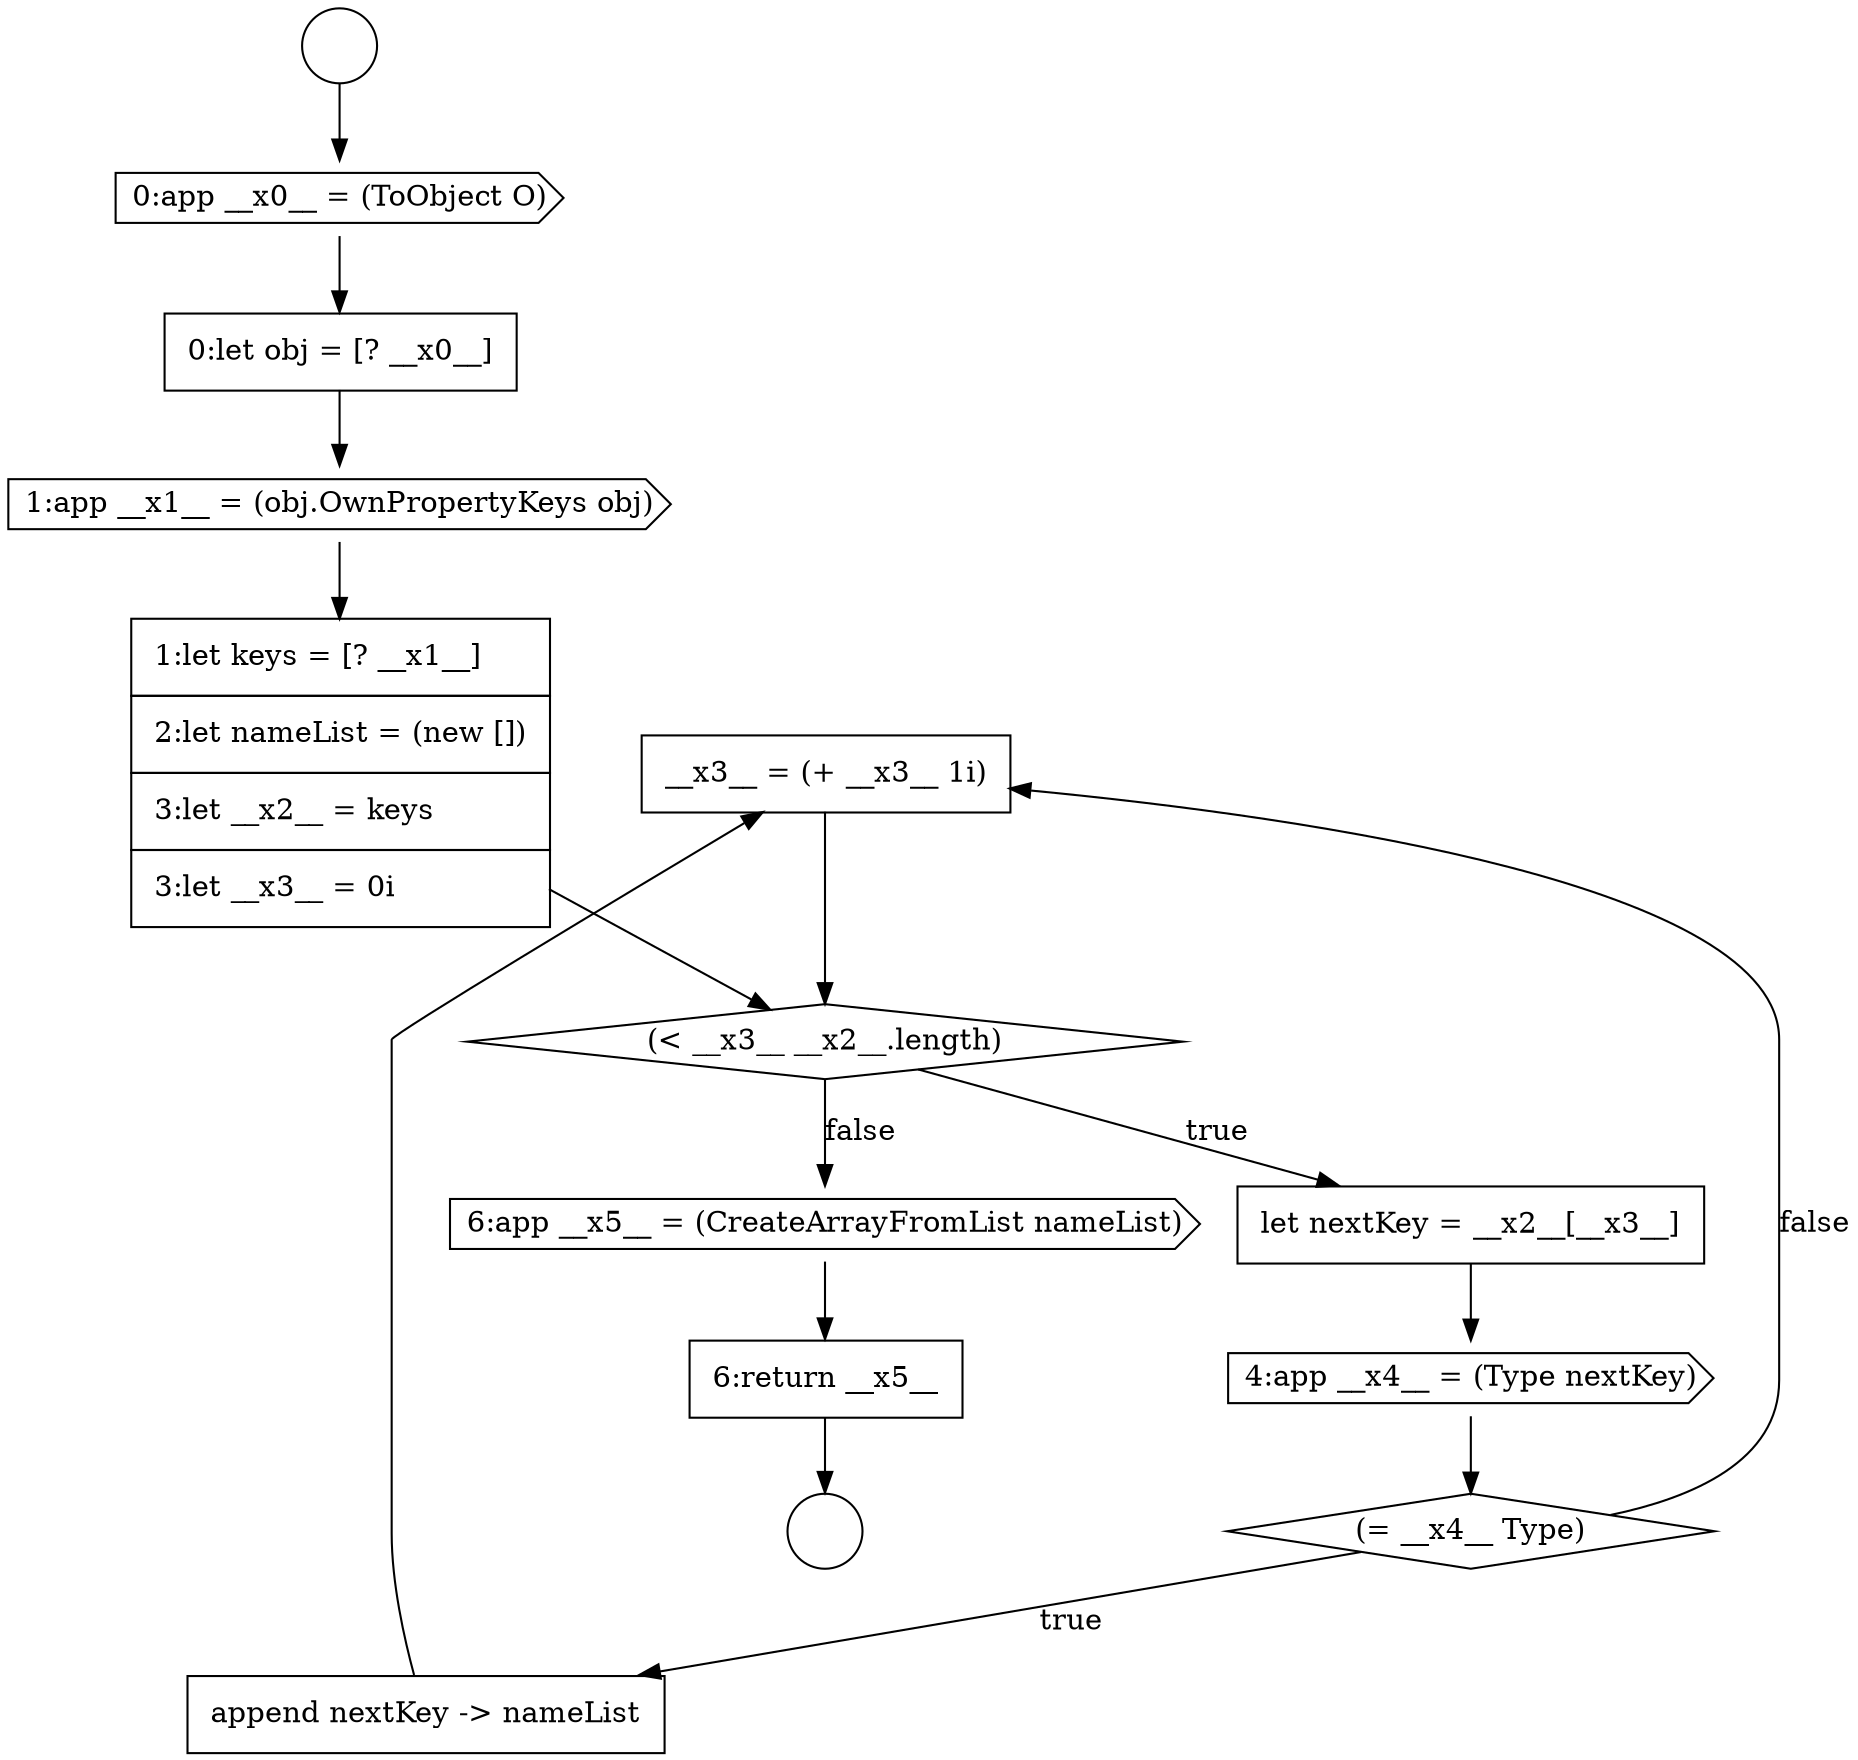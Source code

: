 digraph {
  node11335 [shape=none, margin=0, label=<<font color="black">
    <table border="0" cellborder="1" cellspacing="0" cellpadding="10">
      <tr><td align="left">__x3__ = (+ __x3__ 1i)</td></tr>
    </table>
  </font>> color="black" fillcolor="white" style=filled]
  node11331 [shape=none, margin=0, label=<<font color="black">
    <table border="0" cellborder="1" cellspacing="0" cellpadding="10">
      <tr><td align="left">let nextKey = __x2__[__x3__]</td></tr>
    </table>
  </font>> color="black" fillcolor="white" style=filled]
  node11325 [shape=circle label=" " color="black" fillcolor="white" style=filled]
  node11324 [shape=circle label=" " color="black" fillcolor="white" style=filled]
  node11336 [shape=cds, label=<<font color="black">6:app __x5__ = (CreateArrayFromList nameList)</font>> color="black" fillcolor="white" style=filled]
  node11328 [shape=cds, label=<<font color="black">1:app __x1__ = (obj.OwnPropertyKeys obj)</font>> color="black" fillcolor="white" style=filled]
  node11332 [shape=cds, label=<<font color="black">4:app __x4__ = (Type nextKey)</font>> color="black" fillcolor="white" style=filled]
  node11333 [shape=diamond, label=<<font color="black">(= __x4__ Type)</font>> color="black" fillcolor="white" style=filled]
  node11334 [shape=none, margin=0, label=<<font color="black">
    <table border="0" cellborder="1" cellspacing="0" cellpadding="10">
      <tr><td align="left">append nextKey -&gt; nameList</td></tr>
    </table>
  </font>> color="black" fillcolor="white" style=filled]
  node11337 [shape=none, margin=0, label=<<font color="black">
    <table border="0" cellborder="1" cellspacing="0" cellpadding="10">
      <tr><td align="left">6:return __x5__</td></tr>
    </table>
  </font>> color="black" fillcolor="white" style=filled]
  node11326 [shape=cds, label=<<font color="black">0:app __x0__ = (ToObject O)</font>> color="black" fillcolor="white" style=filled]
  node11330 [shape=diamond, label=<<font color="black">(&lt; __x3__ __x2__.length)</font>> color="black" fillcolor="white" style=filled]
  node11329 [shape=none, margin=0, label=<<font color="black">
    <table border="0" cellborder="1" cellspacing="0" cellpadding="10">
      <tr><td align="left">1:let keys = [? __x1__]</td></tr>
      <tr><td align="left">2:let nameList = (new [])</td></tr>
      <tr><td align="left">3:let __x2__ = keys</td></tr>
      <tr><td align="left">3:let __x3__ = 0i</td></tr>
    </table>
  </font>> color="black" fillcolor="white" style=filled]
  node11327 [shape=none, margin=0, label=<<font color="black">
    <table border="0" cellborder="1" cellspacing="0" cellpadding="10">
      <tr><td align="left">0:let obj = [? __x0__]</td></tr>
    </table>
  </font>> color="black" fillcolor="white" style=filled]
  node11335 -> node11330 [ color="black"]
  node11328 -> node11329 [ color="black"]
  node11331 -> node11332 [ color="black"]
  node11337 -> node11325 [ color="black"]
  node11326 -> node11327 [ color="black"]
  node11332 -> node11333 [ color="black"]
  node11336 -> node11337 [ color="black"]
  node11327 -> node11328 [ color="black"]
  node11330 -> node11331 [label=<<font color="black">true</font>> color="black"]
  node11330 -> node11336 [label=<<font color="black">false</font>> color="black"]
  node11334 -> node11335 [ color="black"]
  node11329 -> node11330 [ color="black"]
  node11333 -> node11334 [label=<<font color="black">true</font>> color="black"]
  node11333 -> node11335 [label=<<font color="black">false</font>> color="black"]
  node11324 -> node11326 [ color="black"]
}
